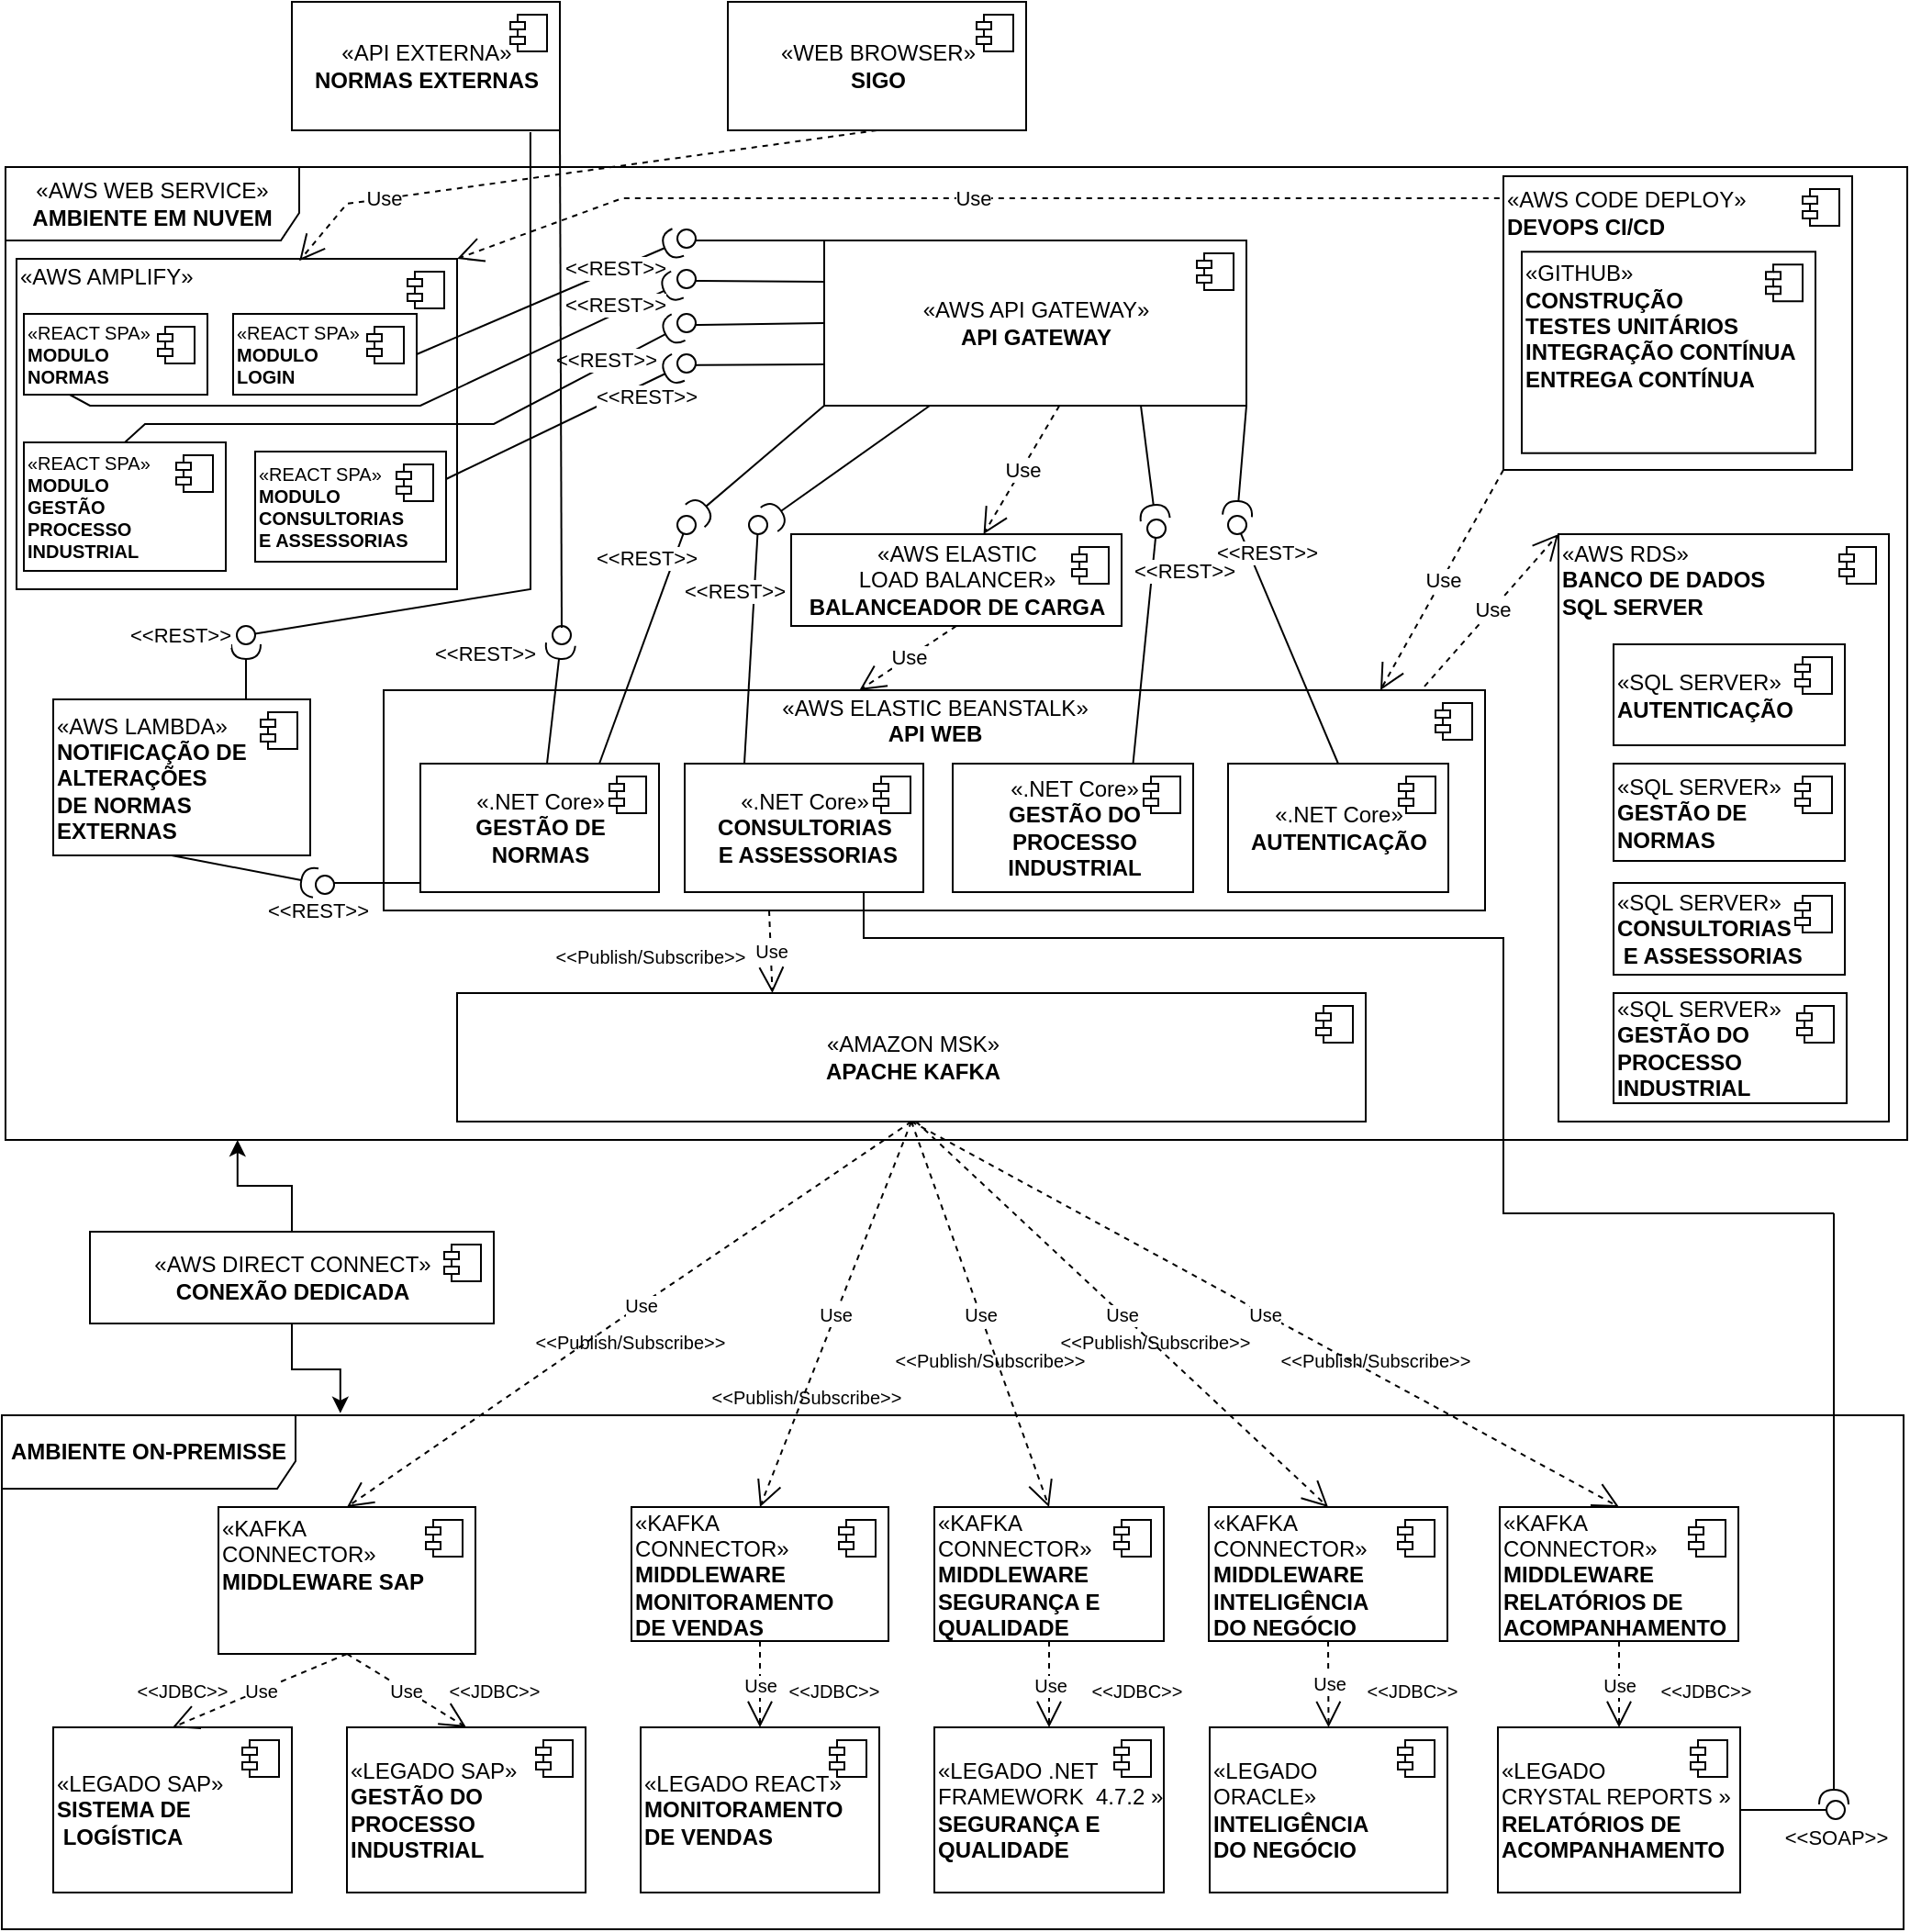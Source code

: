 <mxfile version="14.5.3" type="device"><diagram id="5RaBRIGZmX1yzM1xwFXE" name="Page-1"><mxGraphModel dx="1422" dy="705" grid="1" gridSize="10" guides="1" tooltips="1" connect="1" arrows="1" fold="1" page="1" pageScale="1" pageWidth="1169" pageHeight="827" math="0" shadow="0"><root><mxCell id="0"/><mxCell id="1" parent="0"/><mxCell id="KZGhSfCiz-xdCW70aJza-18" value="&lt;span style=&quot;text-align: left&quot;&gt;«AWS WEB SERVICE»&lt;/span&gt;&lt;br style=&quot;text-align: left&quot;&gt;&lt;b style=&quot;text-align: left&quot;&gt;AMBIENTE EM NUVEM&lt;/b&gt;" style="shape=umlFrame;whiteSpace=wrap;html=1;width=160;height=40;" vertex="1" parent="1"><mxGeometry x="64" y="110" width="1036" height="530" as="geometry"/></mxCell><mxCell id="KZGhSfCiz-xdCW70aJza-21" value="«AWS AMPLIFY»&lt;br&gt;" style="html=1;dropTarget=0;align=left;spacingTop=-160;" vertex="1" parent="1"><mxGeometry x="70" y="160" width="240" height="180" as="geometry"/></mxCell><mxCell id="KZGhSfCiz-xdCW70aJza-22" value="" style="shape=module;jettyWidth=8;jettyHeight=4;" vertex="1" parent="KZGhSfCiz-xdCW70aJza-21"><mxGeometry x="1" width="20" height="20" relative="1" as="geometry"><mxPoint x="-27" y="7" as="offset"/></mxGeometry></mxCell><mxCell id="KZGhSfCiz-xdCW70aJza-170" value="«AWS RDS»&lt;br&gt;&lt;b&gt;BANCO DE DADOS &lt;br&gt;SQL SERVER&lt;/b&gt;" style="html=1;dropTarget=0;align=left;spacingTop=-270;" vertex="1" parent="1"><mxGeometry x="910" y="310" width="180" height="320" as="geometry"/></mxCell><mxCell id="KZGhSfCiz-xdCW70aJza-171" value="" style="shape=module;jettyWidth=8;jettyHeight=4;" vertex="1" parent="KZGhSfCiz-xdCW70aJza-170"><mxGeometry x="1" width="20" height="20" relative="1" as="geometry"><mxPoint x="-27" y="7" as="offset"/></mxGeometry></mxCell><mxCell id="qk-OnF1sdCH6UrvdMptH-3" value="«AWS API GATEWAY»&lt;br&gt;&lt;b&gt;API GATEWAY&lt;/b&gt;" style="html=1;dropTarget=0;" parent="1" vertex="1"><mxGeometry x="510" y="150" width="230" height="90" as="geometry"/></mxCell><mxCell id="qk-OnF1sdCH6UrvdMptH-4" value="" style="shape=module;jettyWidth=8;jettyHeight=4;" parent="qk-OnF1sdCH6UrvdMptH-3" vertex="1"><mxGeometry x="1" width="20" height="20" relative="1" as="geometry"><mxPoint x="-27" y="7" as="offset"/></mxGeometry></mxCell><mxCell id="qk-OnF1sdCH6UrvdMptH-12" style="edgeStyle=orthogonalEdgeStyle;rounded=0;orthogonalLoop=1;jettySize=auto;html=1;exitX=0.5;exitY=1;exitDx=0;exitDy=0;" parent="1" edge="1"><mxGeometry relative="1" as="geometry"><mxPoint x="476.5" y="400" as="sourcePoint"/><mxPoint x="476.5" y="400" as="targetPoint"/></mxGeometry></mxCell><mxCell id="KZGhSfCiz-xdCW70aJza-19" value="«AMAZON MSK»&lt;br&gt;&lt;b&gt;APACHE KAFKA&lt;/b&gt;" style="html=1;dropTarget=0;" vertex="1" parent="1"><mxGeometry x="310" y="560" width="495" height="70" as="geometry"/></mxCell><mxCell id="KZGhSfCiz-xdCW70aJza-20" value="" style="shape=module;jettyWidth=8;jettyHeight=4;" vertex="1" parent="KZGhSfCiz-xdCW70aJza-19"><mxGeometry x="1" width="20" height="20" relative="1" as="geometry"><mxPoint x="-27" y="7" as="offset"/></mxGeometry></mxCell><mxCell id="KZGhSfCiz-xdCW70aJza-23" value="" style="group" vertex="1" connectable="0" parent="1"><mxGeometry x="64" y="160" width="280" height="220" as="geometry"/></mxCell><mxCell id="KZGhSfCiz-xdCW70aJza-51" value="" style="group" vertex="1" connectable="0" parent="KZGhSfCiz-xdCW70aJza-23"><mxGeometry width="280" height="220" as="geometry"/></mxCell><mxCell id="qk-OnF1sdCH6UrvdMptH-1" value="«REACT SPA»&lt;br style=&quot;font-size: 10px&quot;&gt;&lt;b style=&quot;font-size: 10px&quot;&gt;MODULO &lt;br&gt;NORMAS&lt;/b&gt;" style="html=1;dropTarget=0;fontSize=10;align=left;" parent="KZGhSfCiz-xdCW70aJza-51" vertex="1"><mxGeometry x="10" y="30" width="100" height="44" as="geometry"/></mxCell><mxCell id="qk-OnF1sdCH6UrvdMptH-2" value="" style="shape=module;jettyWidth=8;jettyHeight=4;" parent="qk-OnF1sdCH6UrvdMptH-1" vertex="1"><mxGeometry x="1" width="20" height="20" relative="1" as="geometry"><mxPoint x="-27" y="7" as="offset"/></mxGeometry></mxCell><mxCell id="KZGhSfCiz-xdCW70aJza-187" value="&lt;font style=&quot;font-size: 10px&quot;&gt;«REACT SPA»&lt;br style=&quot;font-size: 10px&quot;&gt;&lt;/font&gt;&lt;b style=&quot;font-size: 10px&quot;&gt;&lt;font style=&quot;font-size: 10px&quot;&gt;MODULO&lt;br style=&quot;font-size: 10px&quot;&gt;CONSULTORIAS&lt;br style=&quot;font-size: 10px&quot;&gt;E ASSESSORIAS&lt;/font&gt;&lt;br style=&quot;font-size: 10px&quot;&gt;&lt;/b&gt;" style="html=1;dropTarget=0;align=left;fontSize=10;" vertex="1" parent="KZGhSfCiz-xdCW70aJza-51"><mxGeometry x="136" y="105" width="104" height="60" as="geometry"/></mxCell><mxCell id="KZGhSfCiz-xdCW70aJza-188" value="" style="shape=module;jettyWidth=8;jettyHeight=4;" vertex="1" parent="KZGhSfCiz-xdCW70aJza-187"><mxGeometry x="1" width="20" height="20" relative="1" as="geometry"><mxPoint x="-27" y="7" as="offset"/></mxGeometry></mxCell><mxCell id="KZGhSfCiz-xdCW70aJza-185" value="&lt;font style=&quot;font-size: 10px&quot;&gt;«REACT SPA»&lt;br style=&quot;font-size: 10px&quot;&gt;&lt;b style=&quot;font-size: 10px&quot;&gt;MODULO&lt;br&gt;GESTÃO &lt;br style=&quot;font-size: 10px&quot;&gt;PROCESSO&lt;br style=&quot;font-size: 10px&quot;&gt;INDUSTRIAL&lt;/b&gt;&lt;/font&gt;" style="html=1;dropTarget=0;align=left;fontSize=10;" vertex="1" parent="KZGhSfCiz-xdCW70aJza-51"><mxGeometry x="10" y="100" width="110" height="70" as="geometry"/></mxCell><mxCell id="KZGhSfCiz-xdCW70aJza-186" value="" style="shape=module;jettyWidth=8;jettyHeight=4;" vertex="1" parent="KZGhSfCiz-xdCW70aJza-185"><mxGeometry x="1" width="20" height="20" relative="1" as="geometry"><mxPoint x="-27" y="7" as="offset"/></mxGeometry></mxCell><mxCell id="KZGhSfCiz-xdCW70aJza-24" value="" style="group" vertex="1" connectable="0" parent="1"><mxGeometry x="280" y="435" width="600" height="120" as="geometry"/></mxCell><mxCell id="KZGhSfCiz-xdCW70aJza-29" value="" style="group" vertex="1" connectable="0" parent="KZGhSfCiz-xdCW70aJza-24"><mxGeometry x="-10" y="-20" width="600" height="120" as="geometry"/></mxCell><mxCell id="qk-OnF1sdCH6UrvdMptH-7" value="&lt;br&gt;&lt;br&gt;&lt;br&gt;«AWS ELASTIC BEANSTALK»&lt;br&gt;&lt;b&gt;API WEB&lt;/b&gt;" style="html=1;dropTarget=0;spacingTop=-130;" parent="KZGhSfCiz-xdCW70aJza-29" vertex="1"><mxGeometry y="-20" width="600" height="120" as="geometry"/></mxCell><mxCell id="qk-OnF1sdCH6UrvdMptH-8" value="" style="shape=module;jettyWidth=8;jettyHeight=4;" parent="qk-OnF1sdCH6UrvdMptH-7" vertex="1"><mxGeometry x="1" width="20" height="20" relative="1" as="geometry"><mxPoint x="-27" y="7" as="offset"/></mxGeometry></mxCell><mxCell id="KZGhSfCiz-xdCW70aJza-9" value="«.NET Core»&lt;br&gt;&lt;b&gt;GESTÃO DE&lt;br style=&quot;padding: 0px ; margin: 0px&quot;&gt;NORMAS&lt;/b&gt;" style="html=1;dropTarget=0;" vertex="1" parent="KZGhSfCiz-xdCW70aJza-29"><mxGeometry x="20" y="20" width="130" height="70" as="geometry"/></mxCell><mxCell id="KZGhSfCiz-xdCW70aJza-10" value="" style="shape=module;jettyWidth=8;jettyHeight=4;" vertex="1" parent="KZGhSfCiz-xdCW70aJza-9"><mxGeometry x="1" width="20" height="20" relative="1" as="geometry"><mxPoint x="-27" y="7" as="offset"/></mxGeometry></mxCell><mxCell id="KZGhSfCiz-xdCW70aJza-11" value="«.NET Core»&lt;br&gt;&lt;b&gt;CONSULTORIAS&lt;br style=&quot;padding: 0px ; margin: 0px&quot;&gt;&amp;nbsp;E ASSESSORIAS&lt;/b&gt;" style="html=1;dropTarget=0;" vertex="1" parent="KZGhSfCiz-xdCW70aJza-29"><mxGeometry x="164" y="20" width="130" height="70" as="geometry"/></mxCell><mxCell id="KZGhSfCiz-xdCW70aJza-12" value="" style="shape=module;jettyWidth=8;jettyHeight=4;" vertex="1" parent="KZGhSfCiz-xdCW70aJza-11"><mxGeometry x="1" width="20" height="20" relative="1" as="geometry"><mxPoint x="-27" y="7" as="offset"/></mxGeometry></mxCell><mxCell id="KZGhSfCiz-xdCW70aJza-13" value="«.NET Core»&lt;br&gt;&lt;b&gt;GESTÃO DO&lt;br style=&quot;padding: 0px ; margin: 0px&quot;&gt;PROCESSO&lt;br style=&quot;padding: 0px ; margin: 0px&quot;&gt;INDUSTRIAL&lt;/b&gt;" style="html=1;dropTarget=0;" vertex="1" parent="KZGhSfCiz-xdCW70aJza-29"><mxGeometry x="310" y="20" width="131" height="70" as="geometry"/></mxCell><mxCell id="KZGhSfCiz-xdCW70aJza-14" value="" style="shape=module;jettyWidth=8;jettyHeight=4;" vertex="1" parent="KZGhSfCiz-xdCW70aJza-13"><mxGeometry x="1" width="20" height="20" relative="1" as="geometry"><mxPoint x="-27" y="7" as="offset"/></mxGeometry></mxCell><mxCell id="KZGhSfCiz-xdCW70aJza-15" value="«.NET Core»&lt;br&gt;&lt;b&gt;AUTENTICAÇÃO&lt;/b&gt;" style="html=1;dropTarget=0;" vertex="1" parent="KZGhSfCiz-xdCW70aJza-29"><mxGeometry x="460" y="20" width="120" height="70" as="geometry"/></mxCell><mxCell id="KZGhSfCiz-xdCW70aJza-16" value="" style="shape=module;jettyWidth=8;jettyHeight=4;" vertex="1" parent="KZGhSfCiz-xdCW70aJza-15"><mxGeometry x="1" width="20" height="20" relative="1" as="geometry"><mxPoint x="-27" y="7" as="offset"/></mxGeometry></mxCell><mxCell id="KZGhSfCiz-xdCW70aJza-26" value="«WEB BROWSER»&lt;br&gt;&lt;b&gt;SIGO&lt;/b&gt;" style="html=1;dropTarget=0;" vertex="1" parent="1"><mxGeometry x="457.5" y="20" width="162.5" height="70" as="geometry"/></mxCell><mxCell id="KZGhSfCiz-xdCW70aJza-27" value="" style="shape=module;jettyWidth=8;jettyHeight=4;" vertex="1" parent="KZGhSfCiz-xdCW70aJza-26"><mxGeometry x="1" width="20" height="20" relative="1" as="geometry"><mxPoint x="-27" y="7" as="offset"/></mxGeometry></mxCell><mxCell id="qk-OnF1sdCH6UrvdMptH-5" value="«AWS ELASTIC&lt;br&gt;LOAD BALANCER»&lt;br&gt;&lt;b&gt;BALANCEADOR DE CARGA&lt;/b&gt;" style="html=1;dropTarget=0;" parent="1" vertex="1"><mxGeometry x="492" y="310" width="180" height="50" as="geometry"/></mxCell><mxCell id="qk-OnF1sdCH6UrvdMptH-6" value="" style="shape=module;jettyWidth=8;jettyHeight=4;" parent="qk-OnF1sdCH6UrvdMptH-5" vertex="1"><mxGeometry x="1" width="20" height="20" relative="1" as="geometry"><mxPoint x="-27" y="7" as="offset"/></mxGeometry></mxCell><mxCell id="KZGhSfCiz-xdCW70aJza-28" value="&lt;b style=&quot;text-align: left&quot;&gt;AMBIENTE ON-PREMISSE&lt;/b&gt;" style="shape=umlFrame;whiteSpace=wrap;html=1;width=160;height=40;" vertex="1" parent="1"><mxGeometry x="62" y="790" width="1036" height="280" as="geometry"/></mxCell><mxCell id="KZGhSfCiz-xdCW70aJza-30" value="«SQL SERVER»&lt;br&gt;&lt;b&gt;GESTÃO DE&lt;br style=&quot;padding: 0px ; margin: 0px&quot;&gt;NORMAS&lt;/b&gt;" style="html=1;dropTarget=0;align=left;" vertex="1" parent="1"><mxGeometry x="940" y="435" width="126" height="53" as="geometry"/></mxCell><mxCell id="KZGhSfCiz-xdCW70aJza-31" value="" style="shape=module;jettyWidth=8;jettyHeight=4;" vertex="1" parent="KZGhSfCiz-xdCW70aJza-30"><mxGeometry x="1" width="20" height="20" relative="1" as="geometry"><mxPoint x="-27" y="7" as="offset"/></mxGeometry></mxCell><mxCell id="KZGhSfCiz-xdCW70aJza-32" value="«SQL SERVER»&lt;br&gt;&lt;b&gt;CONSULTORIAS&lt;br style=&quot;padding: 0px ; margin: 0px&quot;&gt;&amp;nbsp;E ASSESSORIAS&lt;/b&gt;" style="html=1;dropTarget=0;align=left;" vertex="1" parent="1"><mxGeometry x="940" y="500" width="126" height="50" as="geometry"/></mxCell><mxCell id="KZGhSfCiz-xdCW70aJza-33" value="" style="shape=module;jettyWidth=8;jettyHeight=4;" vertex="1" parent="KZGhSfCiz-xdCW70aJza-32"><mxGeometry x="1" width="20" height="20" relative="1" as="geometry"><mxPoint x="-27" y="7" as="offset"/></mxGeometry></mxCell><mxCell id="KZGhSfCiz-xdCW70aJza-34" value="«SQL SERVER»&lt;br&gt;&lt;b&gt;GESTÃO DO&lt;br style=&quot;padding: 0px ; margin: 0px&quot;&gt;PROCESSO&lt;br style=&quot;padding: 0px ; margin: 0px&quot;&gt;INDUSTRIAL&lt;/b&gt;" style="html=1;dropTarget=0;align=left;" vertex="1" parent="1"><mxGeometry x="940" y="560" width="127" height="60" as="geometry"/></mxCell><mxCell id="KZGhSfCiz-xdCW70aJza-35" value="" style="shape=module;jettyWidth=8;jettyHeight=4;" vertex="1" parent="KZGhSfCiz-xdCW70aJza-34"><mxGeometry x="1" width="20" height="20" relative="1" as="geometry"><mxPoint x="-27" y="7" as="offset"/></mxGeometry></mxCell><mxCell id="KZGhSfCiz-xdCW70aJza-36" value="«LEGADO SAP»&lt;br&gt;&lt;b&gt;SISTEMA DE&lt;br&gt;&amp;nbsp;LOGÍSTICA&lt;/b&gt;" style="html=1;dropTarget=0;align=left;" vertex="1" parent="1"><mxGeometry x="90" y="960" width="130" height="90" as="geometry"/></mxCell><mxCell id="KZGhSfCiz-xdCW70aJza-37" value="" style="shape=module;jettyWidth=8;jettyHeight=4;" vertex="1" parent="KZGhSfCiz-xdCW70aJza-36"><mxGeometry x="1" width="20" height="20" relative="1" as="geometry"><mxPoint x="-27" y="7" as="offset"/></mxGeometry></mxCell><mxCell id="KZGhSfCiz-xdCW70aJza-38" value="«SQL SERVER»&lt;br&gt;&lt;b&gt;AUTENTICAÇÃO&lt;/b&gt;" style="html=1;dropTarget=0;align=left;" vertex="1" parent="1"><mxGeometry x="940" y="370" width="126" height="55" as="geometry"/></mxCell><mxCell id="KZGhSfCiz-xdCW70aJza-39" value="" style="shape=module;jettyWidth=8;jettyHeight=4;" vertex="1" parent="KZGhSfCiz-xdCW70aJza-38"><mxGeometry x="1" width="20" height="20" relative="1" as="geometry"><mxPoint x="-27" y="7" as="offset"/></mxGeometry></mxCell><mxCell id="KZGhSfCiz-xdCW70aJza-40" value="«API EXTERNA»&lt;br&gt;&lt;b&gt;NORMAS EXTERNAS&lt;/b&gt;" style="html=1;dropTarget=0;" vertex="1" parent="1"><mxGeometry x="220" y="20" width="146" height="70" as="geometry"/></mxCell><mxCell id="KZGhSfCiz-xdCW70aJza-41" value="" style="shape=module;jettyWidth=8;jettyHeight=4;" vertex="1" parent="KZGhSfCiz-xdCW70aJza-40"><mxGeometry x="1" width="20" height="20" relative="1" as="geometry"><mxPoint x="-27" y="7" as="offset"/></mxGeometry></mxCell><mxCell id="KZGhSfCiz-xdCW70aJza-42" value="«AWS LAMBDA»&lt;br&gt;&lt;b&gt;NOTIFICAÇÃO DE&lt;/b&gt;&lt;br&gt;&lt;b&gt;ALTERAÇÕES&lt;br&gt;DE NORMAS&lt;br&gt;EXTERNAS&lt;/b&gt;" style="html=1;dropTarget=0;align=left;" vertex="1" parent="1"><mxGeometry x="90" y="400" width="140" height="85" as="geometry"/></mxCell><mxCell id="KZGhSfCiz-xdCW70aJza-43" value="" style="shape=module;jettyWidth=8;jettyHeight=4;" vertex="1" parent="KZGhSfCiz-xdCW70aJza-42"><mxGeometry x="1" width="20" height="20" relative="1" as="geometry"><mxPoint x="-27" y="7" as="offset"/></mxGeometry></mxCell><mxCell id="KZGhSfCiz-xdCW70aJza-49" value="" style="group" vertex="1" connectable="0" parent="1"><mxGeometry x="880" y="115" width="190" height="160" as="geometry"/></mxCell><mxCell id="KZGhSfCiz-xdCW70aJza-45" value="«AWS CODE DEPLOY»&lt;br&gt;&lt;b&gt;DEVOPS CI/CD&lt;/b&gt;" style="html=1;dropTarget=0;align=left;spacingTop=-120;" vertex="1" parent="KZGhSfCiz-xdCW70aJza-49"><mxGeometry width="190" height="160" as="geometry"/></mxCell><mxCell id="KZGhSfCiz-xdCW70aJza-46" value="" style="shape=module;jettyWidth=8;jettyHeight=4;" vertex="1" parent="KZGhSfCiz-xdCW70aJza-45"><mxGeometry x="1" width="20" height="20" relative="1" as="geometry"><mxPoint x="-27" y="7" as="offset"/></mxGeometry></mxCell><mxCell id="KZGhSfCiz-xdCW70aJza-47" value="«GITHUB»&lt;br&gt;&lt;b&gt;CONSTRUÇÃO&lt;/b&gt;&lt;br&gt;&lt;b&gt;TESTES UNITÁRIOS&lt;/b&gt;&lt;br&gt;&lt;b&gt;INTEGRAÇÃO CONTÍNUA&lt;br&gt;&lt;/b&gt;&lt;b&gt;ENTREGA CONTÍNUA&lt;br&gt;&lt;/b&gt;&lt;b&gt;&lt;br&gt;&lt;br&gt;&lt;/b&gt;" style="html=1;dropTarget=0;align=left;spacingTop=0;" vertex="1" parent="KZGhSfCiz-xdCW70aJza-49"><mxGeometry x="10" y="41.143" width="160" height="109.714" as="geometry"/></mxCell><mxCell id="KZGhSfCiz-xdCW70aJza-48" value="" style="shape=module;jettyWidth=8;jettyHeight=4;" vertex="1" parent="KZGhSfCiz-xdCW70aJza-47"><mxGeometry x="1" width="20" height="20" relative="1" as="geometry"><mxPoint x="-27" y="7" as="offset"/></mxGeometry></mxCell><mxCell id="KZGhSfCiz-xdCW70aJza-123" style="edgeStyle=orthogonalEdgeStyle;rounded=0;orthogonalLoop=1;jettySize=auto;html=1;entryX=0.122;entryY=1;entryDx=0;entryDy=0;entryPerimeter=0;endArrow=classic;endFill=1;strokeColor=#000000;" edge="1" parent="1" source="KZGhSfCiz-xdCW70aJza-52" target="KZGhSfCiz-xdCW70aJza-18"><mxGeometry relative="1" as="geometry"/></mxCell><mxCell id="KZGhSfCiz-xdCW70aJza-124" style="edgeStyle=orthogonalEdgeStyle;rounded=0;orthogonalLoop=1;jettySize=auto;html=1;entryX=0.178;entryY=-0.004;entryDx=0;entryDy=0;entryPerimeter=0;endArrow=classic;endFill=1;strokeColor=#000000;" edge="1" parent="1" source="KZGhSfCiz-xdCW70aJza-52" target="KZGhSfCiz-xdCW70aJza-28"><mxGeometry relative="1" as="geometry"/></mxCell><mxCell id="KZGhSfCiz-xdCW70aJza-52" value="«AWS DIRECT CONNECT»&lt;br&gt;&lt;b&gt;CONEXÃO DEDICADA&lt;/b&gt;" style="html=1;dropTarget=0;" vertex="1" parent="1"><mxGeometry x="110" y="690" width="220" height="50" as="geometry"/></mxCell><mxCell id="KZGhSfCiz-xdCW70aJza-53" value="" style="shape=module;jettyWidth=8;jettyHeight=4;" vertex="1" parent="KZGhSfCiz-xdCW70aJza-52"><mxGeometry x="1" width="20" height="20" relative="1" as="geometry"><mxPoint x="-27" y="7" as="offset"/></mxGeometry></mxCell><mxCell id="KZGhSfCiz-xdCW70aJza-54" value="«LEGADO SAP»&lt;br&gt;&lt;b&gt;GESTÃO DO &lt;br&gt;PROCESSO &lt;br&gt;INDUSTRIAL&lt;/b&gt;" style="html=1;dropTarget=0;align=left;" vertex="1" parent="1"><mxGeometry x="250" y="960" width="130" height="90" as="geometry"/></mxCell><mxCell id="KZGhSfCiz-xdCW70aJza-55" value="" style="shape=module;jettyWidth=8;jettyHeight=4;" vertex="1" parent="KZGhSfCiz-xdCW70aJza-54"><mxGeometry x="1" width="20" height="20" relative="1" as="geometry"><mxPoint x="-27" y="7" as="offset"/></mxGeometry></mxCell><mxCell id="KZGhSfCiz-xdCW70aJza-56" value="«LEGADO REACT»&lt;br&gt;&lt;b&gt;MONITORAMENTO &lt;br&gt;DE VENDAS&lt;/b&gt;" style="html=1;dropTarget=0;align=left;" vertex="1" parent="1"><mxGeometry x="410" y="960" width="130" height="90" as="geometry"/></mxCell><mxCell id="KZGhSfCiz-xdCW70aJza-57" value="" style="shape=module;jettyWidth=8;jettyHeight=4;" vertex="1" parent="KZGhSfCiz-xdCW70aJza-56"><mxGeometry x="1" width="20" height="20" relative="1" as="geometry"><mxPoint x="-27" y="7" as="offset"/></mxGeometry></mxCell><mxCell id="KZGhSfCiz-xdCW70aJza-58" value="«LEGADO .NET &lt;br&gt;FRAMEWORK&amp;nbsp; 4.7.2 »&lt;br&gt;&lt;b&gt;SEGURANÇA E &lt;br&gt;QUALIDADE&lt;/b&gt;" style="html=1;dropTarget=0;align=left;" vertex="1" parent="1"><mxGeometry x="570" y="960" width="125" height="90" as="geometry"/></mxCell><mxCell id="KZGhSfCiz-xdCW70aJza-59" value="" style="shape=module;jettyWidth=8;jettyHeight=4;" vertex="1" parent="KZGhSfCiz-xdCW70aJza-58"><mxGeometry x="1" width="20" height="20" relative="1" as="geometry"><mxPoint x="-27" y="7" as="offset"/></mxGeometry></mxCell><mxCell id="KZGhSfCiz-xdCW70aJza-60" value="«LEGADO &lt;br&gt;ORACLE»&lt;br&gt;&lt;b&gt;INTELIGÊNCIA &lt;br&gt;DO NEGÓCIO&lt;/b&gt;" style="html=1;dropTarget=0;align=left;" vertex="1" parent="1"><mxGeometry x="720" y="960" width="129.5" height="90" as="geometry"/></mxCell><mxCell id="KZGhSfCiz-xdCW70aJza-61" value="" style="shape=module;jettyWidth=8;jettyHeight=4;" vertex="1" parent="KZGhSfCiz-xdCW70aJza-60"><mxGeometry x="1" width="20" height="20" relative="1" as="geometry"><mxPoint x="-27" y="7" as="offset"/></mxGeometry></mxCell><mxCell id="KZGhSfCiz-xdCW70aJza-62" value="«LEGADO &lt;br&gt;CRYSTAL REPORTS »&lt;br&gt;&lt;b&gt;RELATÓRIOS DE &lt;br&gt;ACOMPANHAMENTO&lt;/b&gt;" style="html=1;dropTarget=0;align=left;" vertex="1" parent="1"><mxGeometry x="877" y="960" width="132" height="90" as="geometry"/></mxCell><mxCell id="KZGhSfCiz-xdCW70aJza-63" value="" style="shape=module;jettyWidth=8;jettyHeight=4;" vertex="1" parent="KZGhSfCiz-xdCW70aJza-62"><mxGeometry x="1" width="20" height="20" relative="1" as="geometry"><mxPoint x="-27" y="7" as="offset"/></mxGeometry></mxCell><mxCell id="KZGhSfCiz-xdCW70aJza-76" value="«KAFKA &lt;br&gt;CONNECTOR»&lt;br&gt;&lt;b&gt;MIDDLEWARE&amp;nbsp;SAP&lt;/b&gt;" style="html=1;dropTarget=0;align=left;spacingTop=-28;" vertex="1" parent="1"><mxGeometry x="180" y="840" width="140" height="80" as="geometry"/></mxCell><mxCell id="KZGhSfCiz-xdCW70aJza-77" value="" style="shape=module;jettyWidth=8;jettyHeight=4;" vertex="1" parent="KZGhSfCiz-xdCW70aJza-76"><mxGeometry x="1" width="20" height="20" relative="1" as="geometry"><mxPoint x="-27" y="7" as="offset"/></mxGeometry></mxCell><mxCell id="KZGhSfCiz-xdCW70aJza-137" style="edgeStyle=orthogonalEdgeStyle;rounded=0;orthogonalLoop=1;jettySize=auto;html=1;exitX=0.5;exitY=1;exitDx=0;exitDy=0;entryX=0.5;entryY=1;entryDx=0;entryDy=0;endArrow=classic;endFill=1;strokeColor=#000000;" edge="1" parent="1" source="KZGhSfCiz-xdCW70aJza-89" target="KZGhSfCiz-xdCW70aJza-89"><mxGeometry relative="1" as="geometry"/></mxCell><mxCell id="KZGhSfCiz-xdCW70aJza-89" value="«KAFKA &lt;br&gt;CONNECTOR»&lt;br&gt;&lt;b&gt;MIDDLEWARE&amp;nbsp;&lt;br&gt;MONITORAMENTO &lt;br&gt;DE VENDAS&lt;br&gt;&lt;/b&gt;" style="html=1;dropTarget=0;align=left;" vertex="1" parent="1"><mxGeometry x="405" y="840" width="140" height="73" as="geometry"/></mxCell><mxCell id="KZGhSfCiz-xdCW70aJza-90" value="" style="shape=module;jettyWidth=8;jettyHeight=4;" vertex="1" parent="KZGhSfCiz-xdCW70aJza-89"><mxGeometry x="1" width="20" height="20" relative="1" as="geometry"><mxPoint x="-27" y="7" as="offset"/></mxGeometry></mxCell><mxCell id="KZGhSfCiz-xdCW70aJza-91" value="«KAFKA&lt;br&gt;CONNECTOR»&lt;br&gt;&lt;b&gt;MIDDLEWARE &lt;br&gt;SEGURANÇA E&lt;br&gt;QUALIDADE&lt;/b&gt;&lt;b&gt;&lt;br&gt;&lt;/b&gt;" style="html=1;dropTarget=0;align=left;" vertex="1" parent="1"><mxGeometry x="570" y="840" width="125" height="73" as="geometry"/></mxCell><mxCell id="KZGhSfCiz-xdCW70aJza-92" value="" style="shape=module;jettyWidth=8;jettyHeight=4;" vertex="1" parent="KZGhSfCiz-xdCW70aJza-91"><mxGeometry x="1" width="20" height="20" relative="1" as="geometry"><mxPoint x="-27" y="7" as="offset"/></mxGeometry></mxCell><mxCell id="KZGhSfCiz-xdCW70aJza-93" value="«KAFKA&lt;br&gt;CONNECTOR»&lt;br&gt;&lt;b&gt;MIDDLEWARE &lt;br&gt;&lt;/b&gt;&lt;b&gt;INTELIGÊNCIA&lt;br&gt;DO NEGÓCIO&lt;/b&gt;&lt;b&gt;&lt;br&gt;&lt;/b&gt;" style="html=1;dropTarget=0;align=left;" vertex="1" parent="1"><mxGeometry x="719.5" y="840" width="130" height="73" as="geometry"/></mxCell><mxCell id="KZGhSfCiz-xdCW70aJza-94" value="" style="shape=module;jettyWidth=8;jettyHeight=4;" vertex="1" parent="KZGhSfCiz-xdCW70aJza-93"><mxGeometry x="1" width="20" height="20" relative="1" as="geometry"><mxPoint x="-27" y="7" as="offset"/></mxGeometry></mxCell><mxCell id="KZGhSfCiz-xdCW70aJza-95" value="«KAFKA&lt;br&gt;CONNECTOR»&lt;br&gt;&lt;b&gt;MIDDLEWARE &lt;br&gt;&lt;/b&gt;&lt;b&gt;RELATÓRIOS DE&lt;br&gt;ACOMPANHAMENTO&lt;/b&gt;&lt;b&gt;&lt;br&gt;&lt;/b&gt;" style="html=1;dropTarget=0;align=left;" vertex="1" parent="1"><mxGeometry x="878" y="840" width="130" height="73" as="geometry"/></mxCell><mxCell id="KZGhSfCiz-xdCW70aJza-96" value="" style="shape=module;jettyWidth=8;jettyHeight=4;" vertex="1" parent="KZGhSfCiz-xdCW70aJza-95"><mxGeometry x="1" width="20" height="20" relative="1" as="geometry"><mxPoint x="-27" y="7" as="offset"/></mxGeometry></mxCell><mxCell id="KZGhSfCiz-xdCW70aJza-113" style="edgeStyle=orthogonalEdgeStyle;rounded=0;orthogonalLoop=1;jettySize=auto;html=1;exitX=0.75;exitY=1;exitDx=0;exitDy=0;verticalAlign=bottom;horizontal=0;endArrow=none;endFill=0;" edge="1" parent="1" source="KZGhSfCiz-xdCW70aJza-11"><mxGeometry relative="1" as="geometry"><mxPoint x="1060" y="680" as="targetPoint"/><Array as="points"><mxPoint x="532" y="530"/><mxPoint x="880" y="530"/><mxPoint x="880" y="680"/><mxPoint x="1030" y="680"/></Array></mxGeometry></mxCell><mxCell id="KZGhSfCiz-xdCW70aJza-118" value="" style="rounded=0;orthogonalLoop=1;jettySize=auto;html=1;endArrow=none;endFill=0;strokeColor=#000000;exitX=1;exitY=0.5;exitDx=0;exitDy=0;" edge="1" target="KZGhSfCiz-xdCW70aJza-120" parent="1" source="KZGhSfCiz-xdCW70aJza-62"><mxGeometry relative="1" as="geometry"><mxPoint x="500" y="755" as="sourcePoint"/></mxGeometry></mxCell><mxCell id="KZGhSfCiz-xdCW70aJza-119" value="" style="rounded=0;orthogonalLoop=1;jettySize=auto;html=1;endArrow=halfCircle;endFill=0;endSize=6;strokeWidth=1;entryX=0.4;entryY=0.2;entryDx=0;entryDy=0;entryPerimeter=0;" edge="1" target="KZGhSfCiz-xdCW70aJza-120" parent="1"><mxGeometry relative="1" as="geometry"><mxPoint x="1060" y="680" as="sourcePoint"/><mxPoint x="1060" y="990" as="targetPoint"/></mxGeometry></mxCell><mxCell id="KZGhSfCiz-xdCW70aJza-122" value="&amp;lt;&amp;lt;SOAP&amp;gt;&amp;gt;" style="edgeLabel;html=1;align=center;verticalAlign=middle;resizable=0;points=[];" vertex="1" connectable="0" parent="KZGhSfCiz-xdCW70aJza-119"><mxGeometry x="0.988" y="12" relative="1" as="geometry"><mxPoint x="-11" y="20" as="offset"/></mxGeometry></mxCell><mxCell id="KZGhSfCiz-xdCW70aJza-120" value="" style="ellipse;whiteSpace=wrap;html=1;fontFamily=Helvetica;fontSize=12;fontColor=#000000;align=center;strokeColor=#000000;fillColor=#ffffff;points=[];aspect=fixed;resizable=0;" vertex="1" parent="1"><mxGeometry x="1056" y="1000" width="10" height="10" as="geometry"/></mxCell><mxCell id="KZGhSfCiz-xdCW70aJza-172" value="Use" style="endArrow=open;endSize=12;dashed=1;html=1;strokeColor=#000000;exitX=0.945;exitY=-0.017;exitDx=0;exitDy=0;entryX=0;entryY=0;entryDx=0;entryDy=0;exitPerimeter=0;" edge="1" parent="1" source="qk-OnF1sdCH6UrvdMptH-7" target="KZGhSfCiz-xdCW70aJza-170"><mxGeometry width="160" relative="1" as="geometry"><mxPoint x="550" y="370" as="sourcePoint"/><mxPoint x="710" y="370" as="targetPoint"/></mxGeometry></mxCell><mxCell id="KZGhSfCiz-xdCW70aJza-174" value="Use" style="endArrow=open;endSize=12;dashed=1;html=1;strokeColor=#000000;exitX=0.5;exitY=1;exitDx=0;exitDy=0;entryX=0.432;entryY=0;entryDx=0;entryDy=0;entryPerimeter=0;" edge="1" parent="1" source="qk-OnF1sdCH6UrvdMptH-5" target="qk-OnF1sdCH6UrvdMptH-7"><mxGeometry width="160" relative="1" as="geometry"><mxPoint x="470" y="370" as="sourcePoint"/><mxPoint x="630" y="370" as="targetPoint"/></mxGeometry></mxCell><mxCell id="KZGhSfCiz-xdCW70aJza-189" value="Use" style="endArrow=open;endSize=12;dashed=1;html=1;strokeColor=#000000;fontSize=10;exitX=0.5;exitY=1;exitDx=0;exitDy=0;entryX=0.5;entryY=0;entryDx=0;entryDy=0;" edge="1" parent="1" source="KZGhSfCiz-xdCW70aJza-19" target="KZGhSfCiz-xdCW70aJza-76"><mxGeometry x="-0.043" width="160" relative="1" as="geometry"><mxPoint x="530" y="700" as="sourcePoint"/><mxPoint x="690" y="700" as="targetPoint"/><Array as="points"><mxPoint x="410" y="730"/></Array><mxPoint as="offset"/></mxGeometry></mxCell><mxCell id="KZGhSfCiz-xdCW70aJza-190" value="Use" style="endArrow=open;endSize=12;dashed=1;html=1;strokeColor=#000000;fontSize=10;exitX=0.5;exitY=1;exitDx=0;exitDy=0;entryX=0.5;entryY=0;entryDx=0;entryDy=0;" edge="1" parent="1" source="KZGhSfCiz-xdCW70aJza-19" target="KZGhSfCiz-xdCW70aJza-89"><mxGeometry width="160" relative="1" as="geometry"><mxPoint x="610" y="680" as="sourcePoint"/><mxPoint x="770" y="680" as="targetPoint"/></mxGeometry></mxCell><mxCell id="KZGhSfCiz-xdCW70aJza-191" value="Use" style="endArrow=open;endSize=12;dashed=1;html=1;strokeColor=#000000;fontSize=10;exitX=0.5;exitY=1;exitDx=0;exitDy=0;entryX=0.5;entryY=0;entryDx=0;entryDy=0;" edge="1" parent="1" source="KZGhSfCiz-xdCW70aJza-19" target="KZGhSfCiz-xdCW70aJza-91"><mxGeometry width="160" relative="1" as="geometry"><mxPoint x="567.5" y="640" as="sourcePoint"/><mxPoint x="485" y="850" as="targetPoint"/></mxGeometry></mxCell><mxCell id="KZGhSfCiz-xdCW70aJza-192" value="Use" style="endArrow=open;endSize=12;dashed=1;html=1;strokeColor=#000000;fontSize=10;entryX=0.5;entryY=0;entryDx=0;entryDy=0;" edge="1" parent="1" target="KZGhSfCiz-xdCW70aJza-93"><mxGeometry width="160" relative="1" as="geometry"><mxPoint x="560" y="630" as="sourcePoint"/><mxPoint x="495" y="860" as="targetPoint"/></mxGeometry></mxCell><mxCell id="KZGhSfCiz-xdCW70aJza-193" value="Use" style="endArrow=open;endSize=12;dashed=1;html=1;strokeColor=#000000;fontSize=10;exitX=0.5;exitY=1;exitDx=0;exitDy=0;entryX=0.5;entryY=0;entryDx=0;entryDy=0;" edge="1" parent="1" source="KZGhSfCiz-xdCW70aJza-19" target="KZGhSfCiz-xdCW70aJza-95"><mxGeometry width="160" relative="1" as="geometry"><mxPoint x="587.5" y="660" as="sourcePoint"/><mxPoint x="505" y="870" as="targetPoint"/></mxGeometry></mxCell><mxCell id="KZGhSfCiz-xdCW70aJza-194" value="Use" style="endArrow=open;endSize=12;dashed=1;html=1;strokeColor=#000000;fontSize=10;exitX=0.5;exitY=1;exitDx=0;exitDy=0;entryX=0.5;entryY=0;entryDx=0;entryDy=0;" edge="1" parent="1" source="KZGhSfCiz-xdCW70aJza-76" target="KZGhSfCiz-xdCW70aJza-36"><mxGeometry width="160" relative="1" as="geometry"><mxPoint x="597.5" y="670" as="sourcePoint"/><mxPoint x="515" y="880" as="targetPoint"/></mxGeometry></mxCell><mxCell id="KZGhSfCiz-xdCW70aJza-195" value="Use" style="endArrow=open;endSize=12;dashed=1;html=1;strokeColor=#000000;fontSize=10;entryX=0.5;entryY=0;entryDx=0;entryDy=0;" edge="1" parent="1" target="KZGhSfCiz-xdCW70aJza-54"><mxGeometry width="160" relative="1" as="geometry"><mxPoint x="250" y="920" as="sourcePoint"/><mxPoint x="165" y="970" as="targetPoint"/></mxGeometry></mxCell><mxCell id="KZGhSfCiz-xdCW70aJza-196" value="Use" style="endArrow=open;endSize=12;dashed=1;html=1;strokeColor=#000000;fontSize=10;exitX=0.5;exitY=1;exitDx=0;exitDy=0;entryX=0.5;entryY=0;entryDx=0;entryDy=0;" edge="1" parent="1" source="KZGhSfCiz-xdCW70aJza-89" target="KZGhSfCiz-xdCW70aJza-56"><mxGeometry width="160" relative="1" as="geometry"><mxPoint x="475" y="940" as="sourcePoint"/><mxPoint x="380" y="980" as="targetPoint"/></mxGeometry></mxCell><mxCell id="KZGhSfCiz-xdCW70aJza-197" value="Use" style="endArrow=open;endSize=12;dashed=1;html=1;strokeColor=#000000;fontSize=10;exitX=0.5;exitY=1;exitDx=0;exitDy=0;" edge="1" parent="1" source="KZGhSfCiz-xdCW70aJza-91" target="KZGhSfCiz-xdCW70aJza-58"><mxGeometry width="160" relative="1" as="geometry"><mxPoint x="280" y="950" as="sourcePoint"/><mxPoint x="185" y="990" as="targetPoint"/></mxGeometry></mxCell><mxCell id="KZGhSfCiz-xdCW70aJza-198" value="Use" style="endArrow=open;endSize=12;dashed=1;html=1;strokeColor=#000000;fontSize=10;exitX=0.5;exitY=1;exitDx=0;exitDy=0;entryX=0.5;entryY=0;entryDx=0;entryDy=0;" edge="1" parent="1" source="KZGhSfCiz-xdCW70aJza-93" target="KZGhSfCiz-xdCW70aJza-60"><mxGeometry width="160" relative="1" as="geometry"><mxPoint x="290" y="960" as="sourcePoint"/><mxPoint x="195" y="1000" as="targetPoint"/></mxGeometry></mxCell><mxCell id="KZGhSfCiz-xdCW70aJza-199" value="Use" style="endArrow=open;endSize=12;dashed=1;html=1;strokeColor=#000000;fontSize=10;exitX=0.5;exitY=1;exitDx=0;exitDy=0;entryX=0.5;entryY=0;entryDx=0;entryDy=0;" edge="1" parent="1" source="KZGhSfCiz-xdCW70aJza-95" target="KZGhSfCiz-xdCW70aJza-62"><mxGeometry width="160" relative="1" as="geometry"><mxPoint x="300" y="970" as="sourcePoint"/><mxPoint x="205" y="1010" as="targetPoint"/></mxGeometry></mxCell><mxCell id="KZGhSfCiz-xdCW70aJza-200" value="Use" style="endArrow=open;endSize=12;dashed=1;html=1;strokeColor=#000000;fontSize=10;exitX=0.35;exitY=1;exitDx=0;exitDy=0;exitPerimeter=0;entryX=0.347;entryY=0;entryDx=0;entryDy=0;entryPerimeter=0;" edge="1" parent="1" source="qk-OnF1sdCH6UrvdMptH-7" target="KZGhSfCiz-xdCW70aJza-19"><mxGeometry width="160" relative="1" as="geometry"><mxPoint x="310" y="980" as="sourcePoint"/><mxPoint x="519" y="560" as="targetPoint"/></mxGeometry></mxCell><mxCell id="KZGhSfCiz-xdCW70aJza-202" value="Use" style="endArrow=open;endSize=12;dashed=1;html=1;strokeColor=#000000;exitX=0.557;exitY=1;exitDx=0;exitDy=0;exitPerimeter=0;" edge="1" parent="1" source="qk-OnF1sdCH6UrvdMptH-3" target="qk-OnF1sdCH6UrvdMptH-5"><mxGeometry width="160" relative="1" as="geometry"><mxPoint x="529" y="290" as="sourcePoint"/><mxPoint x="529" y="239" as="targetPoint"/></mxGeometry></mxCell><mxCell id="KZGhSfCiz-xdCW70aJza-203" value="&amp;lt;&amp;lt;JDBC&amp;gt;&amp;gt;" style="text;html=1;align=center;verticalAlign=middle;resizable=0;points=[];autosize=1;fontSize=10;" vertex="1" parent="1"><mxGeometry x="130" y="930" width="60" height="20" as="geometry"/></mxCell><mxCell id="KZGhSfCiz-xdCW70aJza-204" value="&amp;lt;&amp;lt;JDBC&amp;gt;&amp;gt;" style="text;html=1;align=center;verticalAlign=middle;resizable=0;points=[];autosize=1;fontSize=10;" vertex="1" parent="1"><mxGeometry x="300" y="930" width="60" height="20" as="geometry"/></mxCell><mxCell id="KZGhSfCiz-xdCW70aJza-205" value="&amp;lt;&amp;lt;JDBC&amp;gt;&amp;gt;" style="text;html=1;align=center;verticalAlign=middle;resizable=0;points=[];autosize=1;fontSize=10;" vertex="1" parent="1"><mxGeometry x="485" y="930" width="60" height="20" as="geometry"/></mxCell><mxCell id="KZGhSfCiz-xdCW70aJza-206" value="&amp;lt;&amp;lt;JDBC&amp;gt;&amp;gt;" style="text;html=1;align=center;verticalAlign=middle;resizable=0;points=[];autosize=1;fontSize=10;" vertex="1" parent="1"><mxGeometry x="650" y="930" width="60" height="20" as="geometry"/></mxCell><mxCell id="KZGhSfCiz-xdCW70aJza-207" value="&amp;lt;&amp;lt;JDBC&amp;gt;&amp;gt;" style="text;html=1;align=center;verticalAlign=middle;resizable=0;points=[];autosize=1;fontSize=10;" vertex="1" parent="1"><mxGeometry x="800" y="930" width="60" height="20" as="geometry"/></mxCell><mxCell id="KZGhSfCiz-xdCW70aJza-208" value="&amp;lt;&amp;lt;JDBC&amp;gt;&amp;gt;" style="text;html=1;align=center;verticalAlign=middle;resizable=0;points=[];autosize=1;fontSize=10;" vertex="1" parent="1"><mxGeometry x="960" y="930" width="60" height="20" as="geometry"/></mxCell><mxCell id="KZGhSfCiz-xdCW70aJza-209" value="&amp;lt;&amp;lt;Publish/Subscribe&amp;gt;&amp;gt;" style="text;html=1;align=center;verticalAlign=middle;resizable=0;points=[];autosize=1;fontSize=10;" vertex="1" parent="1"><mxGeometry x="355" y="530" width="120" height="20" as="geometry"/></mxCell><mxCell id="KZGhSfCiz-xdCW70aJza-210" value="&amp;lt;&amp;lt;Publish/Subscribe&amp;gt;&amp;gt;" style="text;html=1;align=center;verticalAlign=middle;resizable=0;points=[];autosize=1;fontSize=10;" vertex="1" parent="1"><mxGeometry x="344" y="740" width="120" height="20" as="geometry"/></mxCell><mxCell id="KZGhSfCiz-xdCW70aJza-211" value="&amp;lt;&amp;lt;Publish/Subscribe&amp;gt;&amp;gt;" style="text;html=1;align=center;verticalAlign=middle;resizable=0;points=[];autosize=1;fontSize=10;" vertex="1" parent="1"><mxGeometry x="440" y="770" width="120" height="20" as="geometry"/></mxCell><mxCell id="KZGhSfCiz-xdCW70aJza-212" value="&amp;lt;&amp;lt;Publish/Subscribe&amp;gt;&amp;gt;" style="text;html=1;align=center;verticalAlign=middle;resizable=0;points=[];autosize=1;fontSize=10;" vertex="1" parent="1"><mxGeometry x="540" y="750" width="120" height="20" as="geometry"/></mxCell><mxCell id="KZGhSfCiz-xdCW70aJza-216" value="&amp;lt;&amp;lt;Publish/Subscribe&amp;gt;&amp;gt;" style="text;html=1;align=center;verticalAlign=middle;resizable=0;points=[];autosize=1;fontSize=10;" vertex="1" parent="1"><mxGeometry x="630" y="740" width="120" height="20" as="geometry"/></mxCell><mxCell id="KZGhSfCiz-xdCW70aJza-217" value="&amp;lt;&amp;lt;Publish/Subscribe&amp;gt;&amp;gt;" style="text;html=1;align=center;verticalAlign=middle;resizable=0;points=[];autosize=1;fontSize=10;" vertex="1" parent="1"><mxGeometry x="750" y="750" width="120" height="20" as="geometry"/></mxCell><mxCell id="KZGhSfCiz-xdCW70aJza-222" value="" style="rounded=0;orthogonalLoop=1;jettySize=auto;html=1;endArrow=none;endFill=0;strokeColor=#000000;exitX=1;exitY=0.5;exitDx=0;exitDy=0;" edge="1" parent="1"><mxGeometry relative="1" as="geometry"><mxPoint x="243" y="500" as="sourcePoint"/><mxPoint x="290" y="500" as="targetPoint"/></mxGeometry></mxCell><mxCell id="KZGhSfCiz-xdCW70aJza-223" value="" style="ellipse;whiteSpace=wrap;html=1;fontFamily=Helvetica;fontSize=12;fontColor=#000000;align=center;strokeColor=#000000;fillColor=#ffffff;points=[];aspect=fixed;resizable=0;" vertex="1" parent="1"><mxGeometry x="233" y="496" width="10" height="10" as="geometry"/></mxCell><mxCell id="KZGhSfCiz-xdCW70aJza-224" value="" style="rounded=0;orthogonalLoop=1;jettySize=auto;html=1;endArrow=halfCircle;endFill=0;endSize=6;strokeWidth=1;" edge="1" parent="1"><mxGeometry relative="1" as="geometry"><mxPoint x="154.5" y="485" as="sourcePoint"/><mxPoint x="233" y="500" as="targetPoint"/></mxGeometry></mxCell><mxCell id="KZGhSfCiz-xdCW70aJza-225" value="&amp;lt;&amp;lt;REST&amp;gt;&amp;gt;" style="edgeLabel;html=1;align=center;verticalAlign=middle;resizable=0;points=[];" vertex="1" connectable="0" parent="KZGhSfCiz-xdCW70aJza-224"><mxGeometry x="0.988" y="12" relative="1" as="geometry"><mxPoint x="-1.35" y="26.96" as="offset"/></mxGeometry></mxCell><mxCell id="KZGhSfCiz-xdCW70aJza-226" value="" style="rounded=0;orthogonalLoop=1;jettySize=auto;html=1;endArrow=none;endFill=0;strokeColor=#000000;exitX=0.89;exitY=1.014;exitDx=0;exitDy=0;exitPerimeter=0;" edge="1" parent="1" source="KZGhSfCiz-xdCW70aJza-40" target="KZGhSfCiz-xdCW70aJza-227"><mxGeometry relative="1" as="geometry"><mxPoint x="291.5" y="89" as="sourcePoint"/><mxPoint x="338.5" y="89" as="targetPoint"/><Array as="points"><mxPoint x="350" y="340"/></Array></mxGeometry></mxCell><mxCell id="KZGhSfCiz-xdCW70aJza-227" value="" style="ellipse;whiteSpace=wrap;html=1;fontFamily=Helvetica;fontSize=12;fontColor=#000000;align=center;strokeColor=#000000;fillColor=#ffffff;points=[];aspect=fixed;resizable=0;" vertex="1" parent="1"><mxGeometry x="190" y="360" width="10" height="10" as="geometry"/></mxCell><mxCell id="KZGhSfCiz-xdCW70aJza-228" value="" style="rounded=0;orthogonalLoop=1;jettySize=auto;html=1;endArrow=halfCircle;endFill=0;endSize=6;strokeWidth=1;exitX=0.75;exitY=0;exitDx=0;exitDy=0;" edge="1" parent="1" source="KZGhSfCiz-xdCW70aJza-42"><mxGeometry relative="1" as="geometry"><mxPoint x="164.5" y="495" as="sourcePoint"/><mxPoint x="195" y="370" as="targetPoint"/></mxGeometry></mxCell><mxCell id="KZGhSfCiz-xdCW70aJza-230" value="&amp;lt;&amp;lt;REST&amp;gt;&amp;gt;" style="edgeLabel;html=1;align=center;verticalAlign=middle;resizable=0;points=[];" vertex="1" connectable="0" parent="1"><mxGeometry x="237.998" y="530.001" as="geometry"><mxPoint x="-79" y="-165" as="offset"/></mxGeometry></mxCell><mxCell id="KZGhSfCiz-xdCW70aJza-233" value="" style="ellipse;whiteSpace=wrap;html=1;fontFamily=Helvetica;fontSize=12;fontColor=#000000;align=center;strokeColor=#000000;fillColor=#ffffff;points=[];aspect=fixed;resizable=0;" vertex="1" parent="1"><mxGeometry x="362" y="360" width="10" height="10" as="geometry"/></mxCell><mxCell id="KZGhSfCiz-xdCW70aJza-235" value="" style="rounded=0;orthogonalLoop=1;jettySize=auto;html=1;endArrow=halfCircle;endFill=0;endSize=6;strokeWidth=1;" edge="1" parent="1" source="KZGhSfCiz-xdCW70aJza-9" target="KZGhSfCiz-xdCW70aJza-233"><mxGeometry relative="1" as="geometry"><mxPoint x="205" y="410" as="sourcePoint"/><mxPoint x="205" y="380" as="targetPoint"/></mxGeometry></mxCell><mxCell id="KZGhSfCiz-xdCW70aJza-236" value="&amp;lt;&amp;lt;REST&amp;gt;&amp;gt;" style="edgeLabel;html=1;align=center;verticalAlign=middle;resizable=0;points=[];" vertex="1" connectable="0" parent="1"><mxGeometry x="403.998" y="540.001" as="geometry"><mxPoint x="-79" y="-165" as="offset"/></mxGeometry></mxCell><mxCell id="KZGhSfCiz-xdCW70aJza-237" value="" style="rounded=0;orthogonalLoop=1;jettySize=auto;html=1;endArrow=none;endFill=0;endSize=6;strokeWidth=1;exitX=0.25;exitY=0;exitDx=0;exitDy=0;" edge="1" parent="1" source="KZGhSfCiz-xdCW70aJza-11" target="KZGhSfCiz-xdCW70aJza-239"><mxGeometry relative="1" as="geometry"><mxPoint x="369" y="445" as="sourcePoint"/><mxPoint x="376.432" y="379.968" as="targetPoint"/></mxGeometry></mxCell><mxCell id="KZGhSfCiz-xdCW70aJza-238" value="" style="rounded=0;orthogonalLoop=1;jettySize=auto;html=1;endArrow=none;endFill=0;endSize=6;strokeWidth=1;exitX=0.75;exitY=0;exitDx=0;exitDy=0;" edge="1" parent="1" source="KZGhSfCiz-xdCW70aJza-9" target="KZGhSfCiz-xdCW70aJza-240"><mxGeometry relative="1" as="geometry"><mxPoint x="379" y="455" as="sourcePoint"/><mxPoint x="386.432" y="389.968" as="targetPoint"/></mxGeometry></mxCell><mxCell id="KZGhSfCiz-xdCW70aJza-239" value="" style="ellipse;whiteSpace=wrap;html=1;fontFamily=Helvetica;fontSize=12;fontColor=#000000;align=center;strokeColor=#000000;fillColor=#ffffff;points=[];aspect=fixed;resizable=0;" vertex="1" parent="1"><mxGeometry x="469" y="300" width="10" height="10" as="geometry"/></mxCell><mxCell id="KZGhSfCiz-xdCW70aJza-240" value="" style="ellipse;whiteSpace=wrap;html=1;fontFamily=Helvetica;fontSize=12;fontColor=#000000;align=center;strokeColor=#000000;fillColor=#ffffff;points=[];aspect=fixed;resizable=0;" vertex="1" parent="1"><mxGeometry x="430" y="300" width="10" height="10" as="geometry"/></mxCell><mxCell id="KZGhSfCiz-xdCW70aJza-242" value="" style="ellipse;whiteSpace=wrap;html=1;fontFamily=Helvetica;fontSize=12;fontColor=#000000;align=center;strokeColor=#000000;fillColor=#ffffff;points=[];aspect=fixed;resizable=0;" vertex="1" parent="1"><mxGeometry x="686" y="302" width="10" height="10" as="geometry"/></mxCell><mxCell id="KZGhSfCiz-xdCW70aJza-243" value="" style="ellipse;whiteSpace=wrap;html=1;fontFamily=Helvetica;fontSize=12;fontColor=#000000;align=center;strokeColor=#000000;fillColor=#ffffff;points=[];aspect=fixed;resizable=0;" vertex="1" parent="1"><mxGeometry x="730" y="300" width="10" height="10" as="geometry"/></mxCell><mxCell id="KZGhSfCiz-xdCW70aJza-244" value="" style="rounded=0;orthogonalLoop=1;jettySize=auto;html=1;endArrow=none;endFill=0;endSize=6;strokeWidth=1;exitX=0.5;exitY=0;exitDx=0;exitDy=0;" edge="1" parent="1" source="KZGhSfCiz-xdCW70aJza-15" target="KZGhSfCiz-xdCW70aJza-243"><mxGeometry relative="1" as="geometry"><mxPoint x="685.25" y="445" as="sourcePoint"/><mxPoint x="701" y="322" as="targetPoint"/><Array as="points"/></mxGeometry></mxCell><mxCell id="KZGhSfCiz-xdCW70aJza-245" value="" style="rounded=0;orthogonalLoop=1;jettySize=auto;html=1;endArrow=none;endFill=0;endSize=6;strokeWidth=1;exitX=0.75;exitY=0;exitDx=0;exitDy=0;" edge="1" parent="1" source="KZGhSfCiz-xdCW70aJza-13" target="KZGhSfCiz-xdCW70aJza-242"><mxGeometry relative="1" as="geometry"><mxPoint x="800" y="445" as="sourcePoint"/><mxPoint x="746.948" y="319.605" as="targetPoint"/><Array as="points"/></mxGeometry></mxCell><mxCell id="KZGhSfCiz-xdCW70aJza-246" value="" style="rounded=0;orthogonalLoop=1;jettySize=auto;html=1;endArrow=halfCircle;endFill=0;endSize=6;strokeWidth=1;entryX=0.959;entryY=0;entryDx=0;entryDy=0;entryPerimeter=0;exitX=0;exitY=1;exitDx=0;exitDy=0;" edge="1" parent="1" source="qk-OnF1sdCH6UrvdMptH-3" target="KZGhSfCiz-xdCW70aJza-240"><mxGeometry relative="1" as="geometry"><mxPoint x="205" y="410" as="sourcePoint"/><mxPoint x="205" y="380" as="targetPoint"/></mxGeometry></mxCell><mxCell id="KZGhSfCiz-xdCW70aJza-247" value="" style="rounded=0;orthogonalLoop=1;jettySize=auto;html=1;endArrow=halfCircle;endFill=0;endSize=6;strokeWidth=1;exitX=0.25;exitY=1;exitDx=0;exitDy=0;" edge="1" parent="1" source="qk-OnF1sdCH6UrvdMptH-3"><mxGeometry relative="1" as="geometry"><mxPoint x="620" y="242" as="sourcePoint"/><mxPoint x="480" y="302" as="targetPoint"/></mxGeometry></mxCell><mxCell id="KZGhSfCiz-xdCW70aJza-248" value="" style="rounded=0;orthogonalLoop=1;jettySize=auto;html=1;endArrow=halfCircle;endFill=0;endSize=6;strokeWidth=1;exitX=0.75;exitY=1;exitDx=0;exitDy=0;" edge="1" parent="1" source="qk-OnF1sdCH6UrvdMptH-3" target="KZGhSfCiz-xdCW70aJza-242"><mxGeometry relative="1" as="geometry"><mxPoint x="525" y="250" as="sourcePoint"/><mxPoint x="487" y="311" as="targetPoint"/></mxGeometry></mxCell><mxCell id="KZGhSfCiz-xdCW70aJza-249" value="" style="rounded=0;orthogonalLoop=1;jettySize=auto;html=1;endArrow=halfCircle;endFill=0;endSize=6;strokeWidth=1;exitX=1;exitY=1;exitDx=0;exitDy=0;entryX=0.5;entryY=0;entryDx=0;entryDy=0;entryPerimeter=0;" edge="1" parent="1" source="qk-OnF1sdCH6UrvdMptH-3" target="KZGhSfCiz-xdCW70aJza-243"><mxGeometry relative="1" as="geometry"><mxPoint x="630" y="240" as="sourcePoint"/><mxPoint x="720" y="300" as="targetPoint"/></mxGeometry></mxCell><mxCell id="KZGhSfCiz-xdCW70aJza-250" value="&amp;lt;&amp;lt;REST&amp;gt;&amp;gt;" style="edgeLabel;html=1;align=center;verticalAlign=middle;resizable=0;points=[];" vertex="1" connectable="0" parent="1"><mxGeometry x="491.998" y="488.001" as="geometry"><mxPoint x="-79" y="-165" as="offset"/></mxGeometry></mxCell><mxCell id="KZGhSfCiz-xdCW70aJza-251" value="&amp;lt;&amp;lt;REST&amp;gt;&amp;gt;" style="edgeLabel;html=1;align=center;verticalAlign=middle;resizable=0;points=[];" vertex="1" connectable="0" parent="1"><mxGeometry x="539.998" y="506.001" as="geometry"><mxPoint x="-79" y="-165" as="offset"/></mxGeometry></mxCell><mxCell id="KZGhSfCiz-xdCW70aJza-252" value="&amp;lt;&amp;lt;REST&amp;gt;&amp;gt;" style="edgeLabel;html=1;align=center;verticalAlign=middle;resizable=0;points=[];" vertex="1" connectable="0" parent="1"><mxGeometry x="784.498" y="495.001" as="geometry"><mxPoint x="-79" y="-165" as="offset"/></mxGeometry></mxCell><mxCell id="KZGhSfCiz-xdCW70aJza-253" value="&amp;lt;&amp;lt;REST&amp;gt;&amp;gt;" style="edgeLabel;html=1;align=center;verticalAlign=middle;resizable=0;points=[];" vertex="1" connectable="0" parent="1"><mxGeometry x="829.998" y="485.001" as="geometry"><mxPoint x="-79" y="-165" as="offset"/></mxGeometry></mxCell><mxCell id="KZGhSfCiz-xdCW70aJza-254" value="Use" style="endArrow=open;endSize=12;dashed=1;html=1;strokeColor=#000000;exitX=0;exitY=1;exitDx=0;exitDy=0;entryX=0.905;entryY=0;entryDx=0;entryDy=0;entryPerimeter=0;" edge="1" parent="1" source="KZGhSfCiz-xdCW70aJza-45" target="qk-OnF1sdCH6UrvdMptH-7"><mxGeometry width="160" relative="1" as="geometry"><mxPoint x="592" y="370" as="sourcePoint"/><mxPoint x="539.2" y="405" as="targetPoint"/></mxGeometry></mxCell><mxCell id="KZGhSfCiz-xdCW70aJza-255" value="Use" style="endArrow=open;endSize=12;dashed=1;html=1;strokeColor=#000000;exitX=-0.011;exitY=0.075;exitDx=0;exitDy=0;entryX=1;entryY=0;entryDx=0;entryDy=0;exitPerimeter=0;rounded=0;" edge="1" parent="1" source="KZGhSfCiz-xdCW70aJza-45" target="KZGhSfCiz-xdCW70aJza-21"><mxGeometry width="160" relative="1" as="geometry"><mxPoint x="890" y="285" as="sourcePoint"/><mxPoint x="823" y="405" as="targetPoint"/><Array as="points"><mxPoint x="400" y="127"/></Array></mxGeometry></mxCell><mxCell id="KZGhSfCiz-xdCW70aJza-258" value="" style="rounded=0;orthogonalLoop=1;jettySize=auto;html=1;endArrow=none;endFill=0;strokeColor=#000000;entryX=0;entryY=0;entryDx=0;entryDy=0;exitX=1;exitY=0.6;exitDx=0;exitDy=0;exitPerimeter=0;" edge="1" parent="1" source="KZGhSfCiz-xdCW70aJza-259" target="qk-OnF1sdCH6UrvdMptH-3"><mxGeometry relative="1" as="geometry"><mxPoint x="440" y="164" as="sourcePoint"/><mxPoint x="480" y="227.5" as="targetPoint"/></mxGeometry></mxCell><mxCell id="KZGhSfCiz-xdCW70aJza-259" value="" style="ellipse;whiteSpace=wrap;html=1;fontFamily=Helvetica;fontSize=12;fontColor=#000000;align=center;strokeColor=#000000;fillColor=#ffffff;points=[];aspect=fixed;resizable=0;" vertex="1" parent="1"><mxGeometry x="430" y="144" width="10" height="10" as="geometry"/></mxCell><mxCell id="KZGhSfCiz-xdCW70aJza-260" value="" style="rounded=0;orthogonalLoop=1;jettySize=auto;html=1;endArrow=none;endFill=0;strokeColor=#000000;entryX=0;entryY=0.25;entryDx=0;entryDy=0;exitX=1;exitY=0.6;exitDx=0;exitDy=0;exitPerimeter=0;" edge="1" parent="1" source="KZGhSfCiz-xdCW70aJza-261" target="qk-OnF1sdCH6UrvdMptH-3"><mxGeometry relative="1" as="geometry"><mxPoint x="450" y="174" as="sourcePoint"/><mxPoint x="480" y="160" as="targetPoint"/></mxGeometry></mxCell><mxCell id="KZGhSfCiz-xdCW70aJza-261" value="" style="ellipse;whiteSpace=wrap;html=1;fontFamily=Helvetica;fontSize=12;fontColor=#000000;align=center;strokeColor=#000000;fillColor=#ffffff;points=[];aspect=fixed;resizable=0;" vertex="1" parent="1"><mxGeometry x="430" y="166" width="10" height="10" as="geometry"/></mxCell><mxCell id="KZGhSfCiz-xdCW70aJza-262" value="" style="rounded=0;orthogonalLoop=1;jettySize=auto;html=1;endArrow=none;endFill=0;strokeColor=#000000;entryX=0;entryY=0.5;entryDx=0;entryDy=0;exitX=1;exitY=0.6;exitDx=0;exitDy=0;exitPerimeter=0;" edge="1" parent="1" source="KZGhSfCiz-xdCW70aJza-263" target="qk-OnF1sdCH6UrvdMptH-3"><mxGeometry relative="1" as="geometry"><mxPoint x="460" y="184" as="sourcePoint"/><mxPoint x="490" y="170" as="targetPoint"/></mxGeometry></mxCell><mxCell id="KZGhSfCiz-xdCW70aJza-263" value="" style="ellipse;whiteSpace=wrap;html=1;fontFamily=Helvetica;fontSize=12;fontColor=#000000;align=center;strokeColor=#000000;fillColor=#ffffff;points=[];aspect=fixed;resizable=0;" vertex="1" parent="1"><mxGeometry x="430" y="190" width="10" height="10" as="geometry"/></mxCell><mxCell id="KZGhSfCiz-xdCW70aJza-264" value="" style="rounded=0;orthogonalLoop=1;jettySize=auto;html=1;endArrow=none;endFill=0;strokeColor=#000000;entryX=0;entryY=0.75;entryDx=0;entryDy=0;" edge="1" parent="1" target="qk-OnF1sdCH6UrvdMptH-3"><mxGeometry relative="1" as="geometry"><mxPoint x="430" y="218" as="sourcePoint"/><mxPoint x="500" y="180" as="targetPoint"/></mxGeometry></mxCell><mxCell id="KZGhSfCiz-xdCW70aJza-265" value="" style="ellipse;whiteSpace=wrap;html=1;fontFamily=Helvetica;fontSize=12;fontColor=#000000;align=center;strokeColor=#000000;fillColor=#ffffff;points=[];aspect=fixed;resizable=0;" vertex="1" parent="1"><mxGeometry x="430" y="212" width="10" height="10" as="geometry"/></mxCell><mxCell id="KZGhSfCiz-xdCW70aJza-267" value="«REACT SPA»&lt;br style=&quot;font-size: 10px&quot;&gt;&lt;b style=&quot;font-size: 10px&quot;&gt;MODULO &lt;br&gt;LOGIN&lt;/b&gt;" style="html=1;dropTarget=0;fontSize=10;align=left;" vertex="1" parent="1"><mxGeometry x="188" y="190" width="100" height="44" as="geometry"/></mxCell><mxCell id="KZGhSfCiz-xdCW70aJza-268" value="" style="shape=module;jettyWidth=8;jettyHeight=4;" vertex="1" parent="KZGhSfCiz-xdCW70aJza-267"><mxGeometry x="1" width="20" height="20" relative="1" as="geometry"><mxPoint x="-27" y="7" as="offset"/></mxGeometry></mxCell><mxCell id="KZGhSfCiz-xdCW70aJza-269" value="" style="rounded=0;orthogonalLoop=1;jettySize=auto;html=1;endArrow=halfCircle;endFill=0;endSize=6;strokeWidth=1;exitX=1;exitY=0.25;exitDx=0;exitDy=0;" edge="1" parent="1" source="KZGhSfCiz-xdCW70aJza-187" target="KZGhSfCiz-xdCW70aJza-265"><mxGeometry relative="1" as="geometry"><mxPoint x="205" y="410" as="sourcePoint"/><mxPoint x="205" y="380" as="targetPoint"/></mxGeometry></mxCell><mxCell id="KZGhSfCiz-xdCW70aJza-270" value="" style="rounded=0;orthogonalLoop=1;jettySize=auto;html=1;endArrow=halfCircle;endFill=0;endSize=6;strokeWidth=1;exitX=1;exitY=0.5;exitDx=0;exitDy=0;" edge="1" parent="1" source="KZGhSfCiz-xdCW70aJza-267" target="KZGhSfCiz-xdCW70aJza-259"><mxGeometry relative="1" as="geometry"><mxPoint x="215" y="420" as="sourcePoint"/><mxPoint x="215" y="390" as="targetPoint"/></mxGeometry></mxCell><mxCell id="KZGhSfCiz-xdCW70aJza-271" value="&amp;lt;&amp;lt;REST&amp;gt;&amp;gt;" style="edgeLabel;html=1;align=center;verticalAlign=middle;resizable=0;points=[];" vertex="1" connectable="0" parent="1"><mxGeometry x="491.998" y="400.001" as="geometry"><mxPoint x="-79" y="-165" as="offset"/></mxGeometry></mxCell><mxCell id="KZGhSfCiz-xdCW70aJza-272" value="&amp;lt;&amp;lt;REST&amp;gt;&amp;gt;" style="edgeLabel;html=1;align=center;verticalAlign=middle;resizable=0;points=[];" vertex="1" connectable="0" parent="1"><mxGeometry x="474.998" y="330.001" as="geometry"><mxPoint x="-79" y="-165" as="offset"/></mxGeometry></mxCell><mxCell id="KZGhSfCiz-xdCW70aJza-273" value="" style="rounded=0;orthogonalLoop=1;jettySize=auto;html=1;endArrow=halfCircle;endFill=0;endSize=6;strokeWidth=1;exitX=0.5;exitY=0;exitDx=0;exitDy=0;" edge="1" parent="1" source="KZGhSfCiz-xdCW70aJza-185" target="KZGhSfCiz-xdCW70aJza-263"><mxGeometry relative="1" as="geometry"><mxPoint x="314" y="290" as="sourcePoint"/><mxPoint x="440.494" y="229.167" as="targetPoint"/><Array as="points"><mxPoint x="140" y="250"/><mxPoint x="330" y="250"/></Array></mxGeometry></mxCell><mxCell id="KZGhSfCiz-xdCW70aJza-274" value="&amp;lt;&amp;lt;REST&amp;gt;&amp;gt;" style="edgeLabel;html=1;align=center;verticalAlign=middle;resizable=0;points=[];" vertex="1" connectable="0" parent="1"><mxGeometry x="469.998" y="380.001" as="geometry"><mxPoint x="-79" y="-165" as="offset"/></mxGeometry></mxCell><mxCell id="KZGhSfCiz-xdCW70aJza-275" value="" style="rounded=0;orthogonalLoop=1;jettySize=auto;html=1;endArrow=halfCircle;endFill=0;endSize=6;strokeWidth=1;exitX=0.25;exitY=1;exitDx=0;exitDy=0;entryX=0;entryY=0.8;entryDx=0;entryDy=0;entryPerimeter=0;" edge="1" parent="1" source="qk-OnF1sdCH6UrvdMptH-1" target="KZGhSfCiz-xdCW70aJza-261"><mxGeometry relative="1" as="geometry"><mxPoint x="314" y="290" as="sourcePoint"/><mxPoint x="440.494" y="229.167" as="targetPoint"/><Array as="points"><mxPoint x="110" y="240"/><mxPoint x="290" y="240"/></Array></mxGeometry></mxCell><mxCell id="KZGhSfCiz-xdCW70aJza-276" value="&amp;lt;&amp;lt;REST&amp;gt;&amp;gt;" style="edgeLabel;html=1;align=center;verticalAlign=middle;resizable=0;points=[];" vertex="1" connectable="0" parent="1"><mxGeometry x="474.998" y="350.001" as="geometry"><mxPoint x="-79" y="-165" as="offset"/></mxGeometry></mxCell><mxCell id="KZGhSfCiz-xdCW70aJza-232" value="" style="rounded=0;orthogonalLoop=1;jettySize=auto;html=1;endArrow=none;endFill=0;strokeColor=#000000;exitX=1;exitY=1;exitDx=0;exitDy=0;entryX=0.5;entryY=0.1;entryDx=0;entryDy=0;entryPerimeter=0;" edge="1" parent="1" source="KZGhSfCiz-xdCW70aJza-40" target="KZGhSfCiz-xdCW70aJza-233"><mxGeometry relative="1" as="geometry"><mxPoint x="359.94" y="100.98" as="sourcePoint"/><mxPoint x="360" y="360" as="targetPoint"/><Array as="points"/></mxGeometry></mxCell><mxCell id="KZGhSfCiz-xdCW70aJza-277" value="Use" style="endArrow=open;endSize=12;dashed=1;html=1;strokeColor=#000000;exitX=0.5;exitY=1;exitDx=0;exitDy=0;entryX=0.642;entryY=0.006;entryDx=0;entryDy=0;entryPerimeter=0;rounded=0;" edge="1" parent="1" source="KZGhSfCiz-xdCW70aJza-26" target="KZGhSfCiz-xdCW70aJza-21"><mxGeometry x="0.636" width="160" relative="1" as="geometry"><mxPoint x="890" y="285" as="sourcePoint"/><mxPoint x="823" y="405" as="targetPoint"/><Array as="points"><mxPoint x="250" y="130"/></Array><mxPoint as="offset"/></mxGeometry></mxCell></root></mxGraphModel></diagram></mxfile>